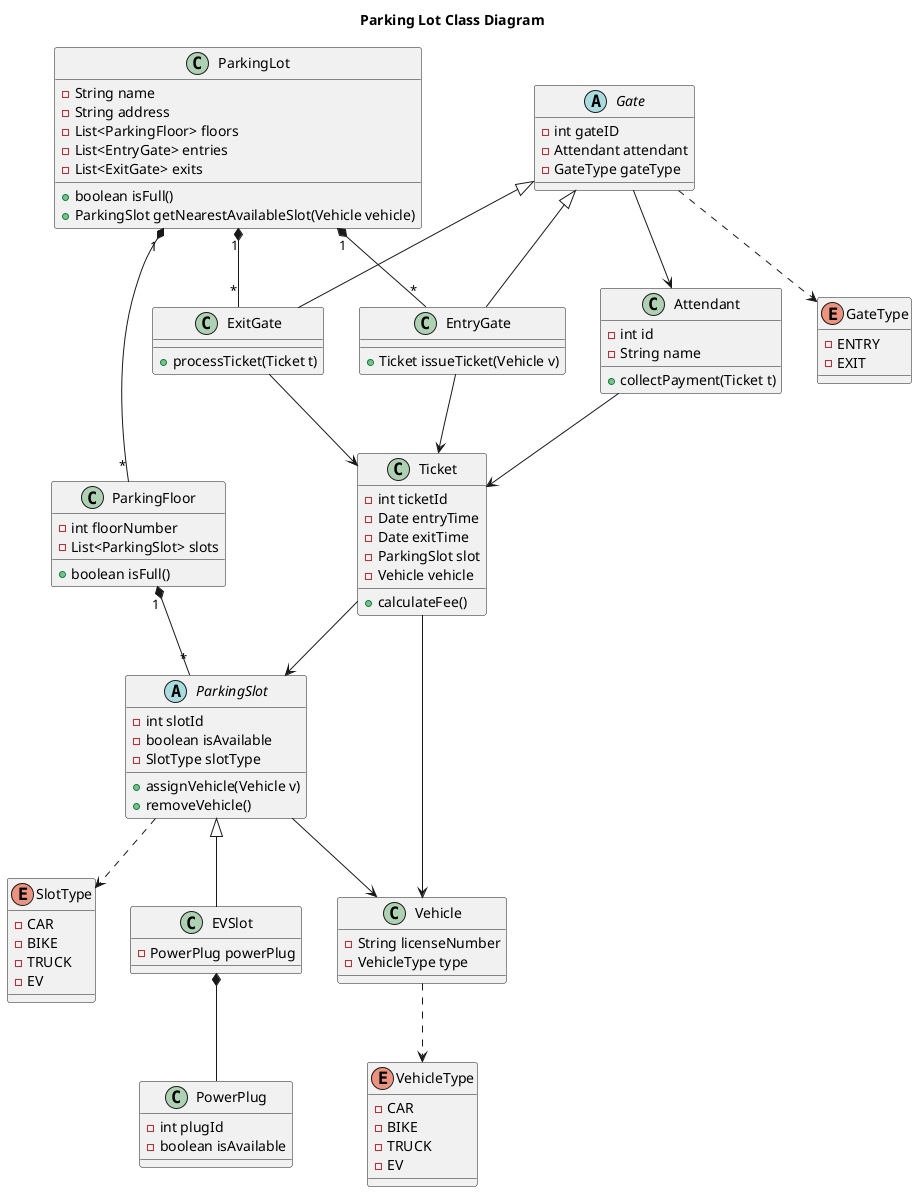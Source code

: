 @startuml

title Parking Lot Class Diagram 

class ParkingLot {
    - String name 
    - String address
    - List<ParkingFloor> floors
    - List<EntryGate> entries
    - List<ExitGate> exits
    +boolean isFull()
    +ParkingSlot getNearestAvailableSlot(Vehicle vehicle)
}

class ParkingFloor {
    - int floorNumber
    - List<ParkingSlot> slots
    +boolean isFull()
}

abstract class ParkingSlot {
    - int slotId
    - boolean isAvailable
    - SlotType slotType
    +assignVehicle(Vehicle v)
    +removeVehicle()
}

class EVSlot extends ParkingSlot {
    - PowerPlug powerPlug
}

enum SlotType {
    -CAR
    -BIKE
    -TRUCK
    -EV
}

class PowerPlug {
    - int plugId
    - boolean isAvailable
}

class Vehicle {
    - String licenseNumber
    - VehicleType type
}

enum VehicleType {
    -CAR
    -BIKE
    -TRUCK
    -EV
}

abstract class Gate {
    - int gateID 
    - Attendant attendant
    - GateType gateType
}

enum GateType {
    -ENTRY 
    -EXIT
}

class EntryGate extends Gate {
    +Ticket issueTicket(Vehicle v)
}

class ExitGate extends Gate {
    +processTicket(Ticket t)
}

class Ticket {
    - int ticketId
    - Date entryTime
    - Date exitTime
    - ParkingSlot slot
    - Vehicle vehicle
    +calculateFee()
}

class Attendant {
    - int id
    - String name
    +collectPayment(Ticket t)
}

ParkingLot "1" *-- "*" ParkingFloor
ParkingFloor "1" *-- "*" ParkingSlot
ParkingSlot ..> SlotType
EVSlot *-- PowerPlug
Vehicle ..> VehicleType
ParkingSlot --> Vehicle
Gate ..> GateType
EntryGate --> Ticket
ExitGate --> Ticket
Gate --> Attendant
ParkingLot "1" *-- "*" EntryGate
ParkingLot "1" *-- "*" ExitGate
Ticket --> ParkingSlot
Ticket --> Vehicle
Attendant --> Ticket


@enduml
